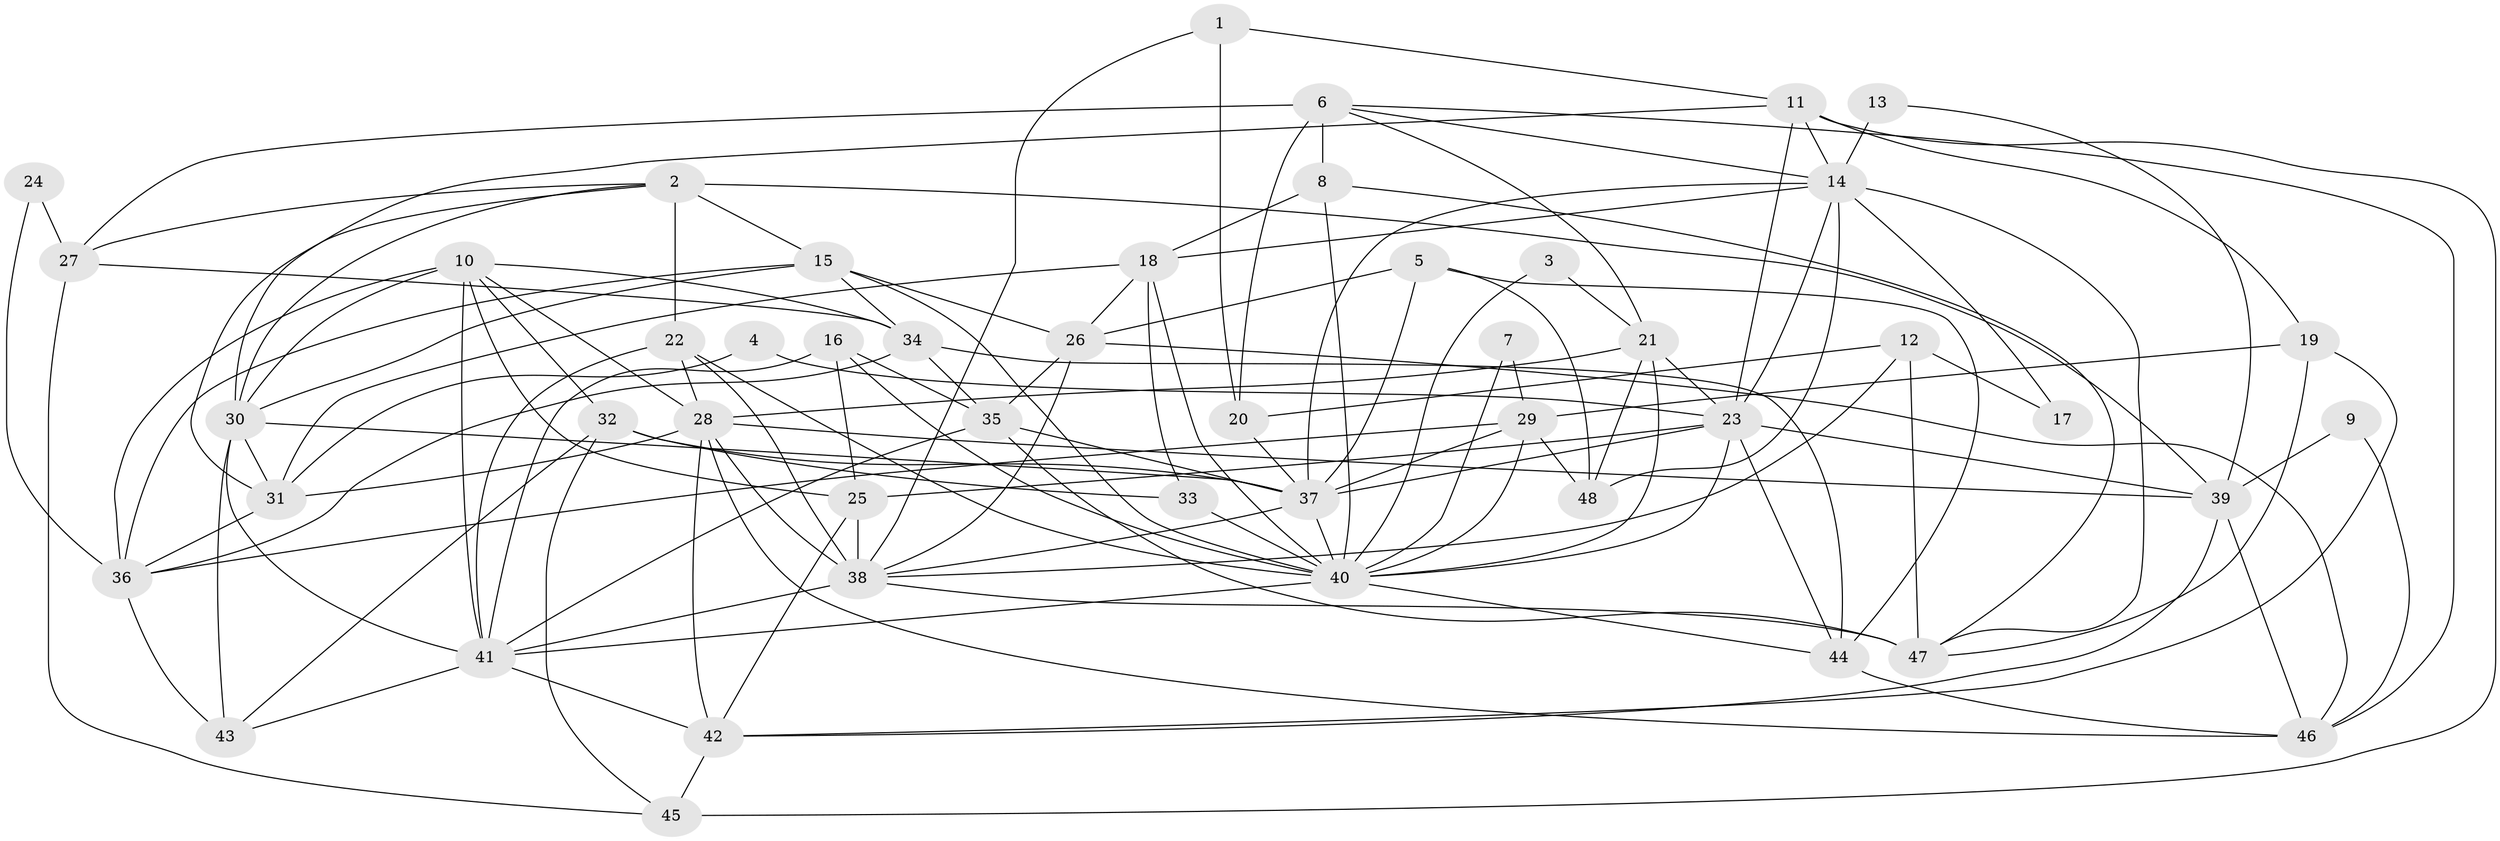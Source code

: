 // original degree distribution, {4: 0.22105263157894736, 3: 0.28421052631578947, 5: 0.25263157894736843, 6: 0.07368421052631578, 7: 0.031578947368421054, 2: 0.12631578947368421, 8: 0.010526315789473684}
// Generated by graph-tools (version 1.1) at 2025/26/03/09/25 03:26:18]
// undirected, 48 vertices, 131 edges
graph export_dot {
graph [start="1"]
  node [color=gray90,style=filled];
  1;
  2;
  3;
  4;
  5;
  6;
  7;
  8;
  9;
  10;
  11;
  12;
  13;
  14;
  15;
  16;
  17;
  18;
  19;
  20;
  21;
  22;
  23;
  24;
  25;
  26;
  27;
  28;
  29;
  30;
  31;
  32;
  33;
  34;
  35;
  36;
  37;
  38;
  39;
  40;
  41;
  42;
  43;
  44;
  45;
  46;
  47;
  48;
  1 -- 11 [weight=1.0];
  1 -- 20 [weight=1.0];
  1 -- 38 [weight=1.0];
  2 -- 15 [weight=1.0];
  2 -- 22 [weight=1.0];
  2 -- 27 [weight=1.0];
  2 -- 30 [weight=1.0];
  2 -- 31 [weight=1.0];
  2 -- 39 [weight=2.0];
  3 -- 21 [weight=1.0];
  3 -- 40 [weight=1.0];
  4 -- 23 [weight=1.0];
  4 -- 31 [weight=1.0];
  5 -- 26 [weight=1.0];
  5 -- 37 [weight=1.0];
  5 -- 44 [weight=1.0];
  5 -- 48 [weight=1.0];
  6 -- 8 [weight=1.0];
  6 -- 14 [weight=1.0];
  6 -- 20 [weight=2.0];
  6 -- 21 [weight=1.0];
  6 -- 27 [weight=1.0];
  6 -- 46 [weight=1.0];
  7 -- 29 [weight=1.0];
  7 -- 40 [weight=1.0];
  8 -- 18 [weight=1.0];
  8 -- 40 [weight=1.0];
  8 -- 47 [weight=1.0];
  9 -- 39 [weight=2.0];
  9 -- 46 [weight=1.0];
  10 -- 25 [weight=1.0];
  10 -- 28 [weight=1.0];
  10 -- 30 [weight=1.0];
  10 -- 32 [weight=1.0];
  10 -- 34 [weight=1.0];
  10 -- 36 [weight=1.0];
  10 -- 41 [weight=1.0];
  11 -- 14 [weight=1.0];
  11 -- 19 [weight=1.0];
  11 -- 23 [weight=1.0];
  11 -- 30 [weight=1.0];
  11 -- 45 [weight=1.0];
  12 -- 17 [weight=1.0];
  12 -- 20 [weight=1.0];
  12 -- 38 [weight=1.0];
  12 -- 47 [weight=3.0];
  13 -- 14 [weight=1.0];
  13 -- 39 [weight=1.0];
  14 -- 17 [weight=1.0];
  14 -- 18 [weight=1.0];
  14 -- 23 [weight=1.0];
  14 -- 37 [weight=1.0];
  14 -- 47 [weight=1.0];
  14 -- 48 [weight=1.0];
  15 -- 26 [weight=1.0];
  15 -- 30 [weight=1.0];
  15 -- 34 [weight=1.0];
  15 -- 36 [weight=1.0];
  15 -- 40 [weight=1.0];
  16 -- 25 [weight=2.0];
  16 -- 35 [weight=1.0];
  16 -- 40 [weight=1.0];
  16 -- 41 [weight=1.0];
  18 -- 26 [weight=1.0];
  18 -- 31 [weight=1.0];
  18 -- 33 [weight=1.0];
  18 -- 40 [weight=1.0];
  19 -- 29 [weight=1.0];
  19 -- 42 [weight=1.0];
  19 -- 47 [weight=1.0];
  20 -- 37 [weight=1.0];
  21 -- 23 [weight=1.0];
  21 -- 28 [weight=1.0];
  21 -- 40 [weight=1.0];
  21 -- 48 [weight=1.0];
  22 -- 28 [weight=1.0];
  22 -- 38 [weight=2.0];
  22 -- 40 [weight=1.0];
  22 -- 41 [weight=1.0];
  23 -- 25 [weight=1.0];
  23 -- 37 [weight=1.0];
  23 -- 39 [weight=1.0];
  23 -- 40 [weight=1.0];
  23 -- 44 [weight=1.0];
  24 -- 27 [weight=1.0];
  24 -- 36 [weight=1.0];
  25 -- 38 [weight=1.0];
  25 -- 42 [weight=1.0];
  26 -- 35 [weight=1.0];
  26 -- 38 [weight=1.0];
  26 -- 46 [weight=1.0];
  27 -- 34 [weight=1.0];
  27 -- 45 [weight=1.0];
  28 -- 31 [weight=1.0];
  28 -- 38 [weight=2.0];
  28 -- 39 [weight=1.0];
  28 -- 42 [weight=1.0];
  28 -- 46 [weight=1.0];
  29 -- 36 [weight=1.0];
  29 -- 37 [weight=1.0];
  29 -- 40 [weight=1.0];
  29 -- 48 [weight=2.0];
  30 -- 31 [weight=1.0];
  30 -- 37 [weight=1.0];
  30 -- 41 [weight=1.0];
  30 -- 43 [weight=1.0];
  31 -- 36 [weight=1.0];
  32 -- 33 [weight=1.0];
  32 -- 37 [weight=1.0];
  32 -- 43 [weight=1.0];
  32 -- 45 [weight=1.0];
  33 -- 40 [weight=1.0];
  34 -- 35 [weight=1.0];
  34 -- 36 [weight=1.0];
  34 -- 44 [weight=1.0];
  35 -- 37 [weight=1.0];
  35 -- 41 [weight=1.0];
  35 -- 47 [weight=1.0];
  36 -- 43 [weight=1.0];
  37 -- 38 [weight=1.0];
  37 -- 40 [weight=1.0];
  38 -- 41 [weight=1.0];
  38 -- 47 [weight=1.0];
  39 -- 42 [weight=1.0];
  39 -- 46 [weight=1.0];
  40 -- 41 [weight=1.0];
  40 -- 44 [weight=1.0];
  41 -- 42 [weight=1.0];
  41 -- 43 [weight=1.0];
  42 -- 45 [weight=1.0];
  44 -- 46 [weight=1.0];
}
